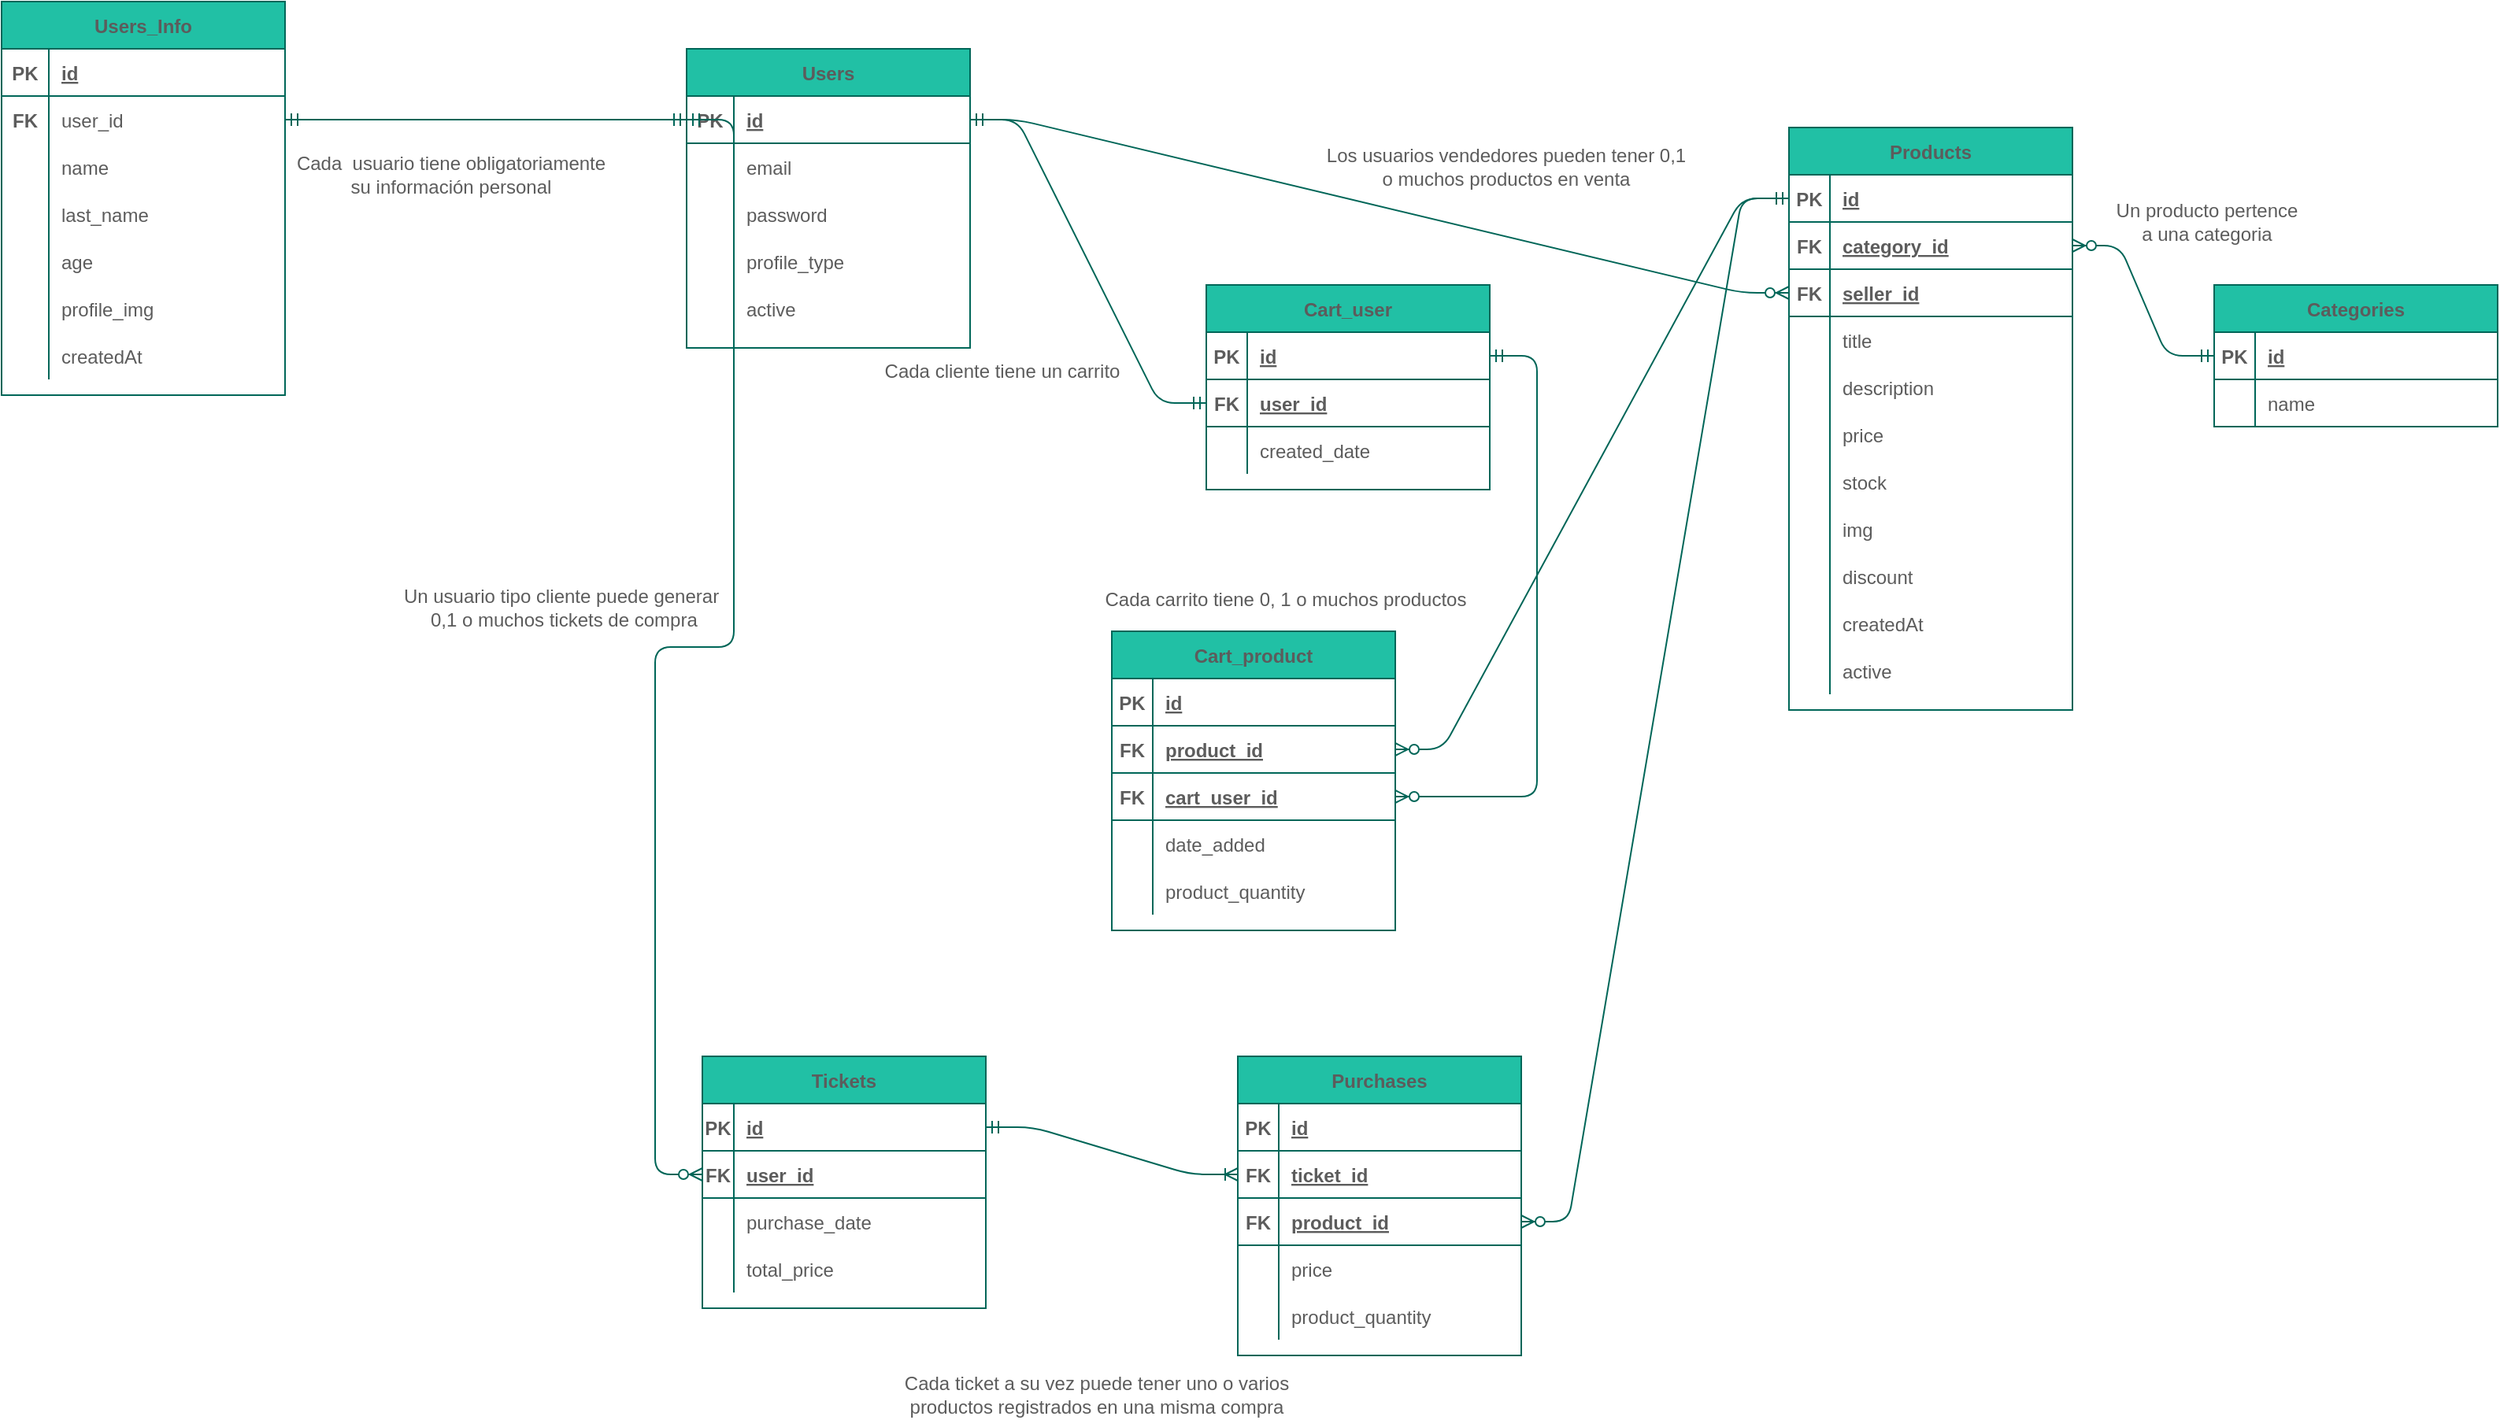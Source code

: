 <mxfile version="15.0.6" type="device"><diagram id="BDizMoRn0jmRBnhTDlwW" name="Página-1"><mxGraphModel dx="868" dy="1594" grid="1" gridSize="10" guides="1" tooltips="1" connect="1" arrows="1" fold="1" page="1" pageScale="1" pageWidth="827" pageHeight="1169" math="0" shadow="0"><root><mxCell id="0"/><mxCell id="1" parent="0"/><mxCell id="TSbKXFSLGZrdtwRg3_cw-1" value="Users_Info" style="shape=table;startSize=30;container=1;collapsible=1;childLayout=tableLayout;fixedRows=1;rowLines=0;fontStyle=1;align=center;resizeLast=1;fillColor=#21C0A5;strokeColor=#006658;fontColor=#5C5C5C;" parent="1" vertex="1"><mxGeometry x="185" y="-190" width="180" height="250" as="geometry"/></mxCell><mxCell id="TSbKXFSLGZrdtwRg3_cw-2" value="" style="shape=partialRectangle;collapsible=0;dropTarget=0;pointerEvents=0;fillColor=none;top=0;left=0;bottom=1;right=0;points=[[0,0.5],[1,0.5]];portConstraint=eastwest;strokeColor=#006658;fontColor=#5C5C5C;" parent="TSbKXFSLGZrdtwRg3_cw-1" vertex="1"><mxGeometry y="30" width="180" height="30" as="geometry"/></mxCell><mxCell id="TSbKXFSLGZrdtwRg3_cw-3" value="PK" style="shape=partialRectangle;connectable=0;fillColor=none;top=0;left=0;bottom=0;right=0;fontStyle=1;overflow=hidden;strokeColor=#006658;fontColor=#5C5C5C;" parent="TSbKXFSLGZrdtwRg3_cw-2" vertex="1"><mxGeometry width="30" height="30" as="geometry"/></mxCell><mxCell id="TSbKXFSLGZrdtwRg3_cw-4" value="id" style="shape=partialRectangle;connectable=0;fillColor=none;top=0;left=0;bottom=0;right=0;align=left;spacingLeft=6;fontStyle=5;overflow=hidden;strokeColor=#006658;fontColor=#5C5C5C;" parent="TSbKXFSLGZrdtwRg3_cw-2" vertex="1"><mxGeometry x="30" width="150" height="30" as="geometry"/></mxCell><mxCell id="Q3ekX4IuyOrA0N25i9JO-18" style="shape=partialRectangle;collapsible=0;dropTarget=0;pointerEvents=0;fillColor=none;top=0;left=0;bottom=0;right=0;points=[[0,0.5],[1,0.5]];portConstraint=eastwest;strokeColor=#006658;fontColor=#5C5C5C;" parent="TSbKXFSLGZrdtwRg3_cw-1" vertex="1"><mxGeometry y="60" width="180" height="30" as="geometry"/></mxCell><mxCell id="Q3ekX4IuyOrA0N25i9JO-19" value="FK" style="shape=partialRectangle;connectable=0;fillColor=none;top=0;left=0;bottom=0;right=0;editable=1;overflow=hidden;fontStyle=1;strokeColor=#006658;fontColor=#5C5C5C;" parent="Q3ekX4IuyOrA0N25i9JO-18" vertex="1"><mxGeometry width="30" height="30" as="geometry"/></mxCell><mxCell id="Q3ekX4IuyOrA0N25i9JO-20" value="user_id" style="shape=partialRectangle;connectable=0;fillColor=none;top=0;left=0;bottom=0;right=0;align=left;spacingLeft=6;overflow=hidden;strokeColor=#006658;fontColor=#5C5C5C;" parent="Q3ekX4IuyOrA0N25i9JO-18" vertex="1"><mxGeometry x="30" width="150" height="30" as="geometry"/></mxCell><mxCell id="TSbKXFSLGZrdtwRg3_cw-5" value="" style="shape=partialRectangle;collapsible=0;dropTarget=0;pointerEvents=0;fillColor=none;top=0;left=0;bottom=0;right=0;points=[[0,0.5],[1,0.5]];portConstraint=eastwest;strokeColor=#006658;fontColor=#5C5C5C;" parent="TSbKXFSLGZrdtwRg3_cw-1" vertex="1"><mxGeometry y="90" width="180" height="30" as="geometry"/></mxCell><mxCell id="TSbKXFSLGZrdtwRg3_cw-6" value="" style="shape=partialRectangle;connectable=0;fillColor=none;top=0;left=0;bottom=0;right=0;editable=1;overflow=hidden;strokeColor=#006658;fontColor=#5C5C5C;" parent="TSbKXFSLGZrdtwRg3_cw-5" vertex="1"><mxGeometry width="30" height="30" as="geometry"/></mxCell><mxCell id="TSbKXFSLGZrdtwRg3_cw-7" value="name" style="shape=partialRectangle;connectable=0;fillColor=none;top=0;left=0;bottom=0;right=0;align=left;spacingLeft=6;overflow=hidden;strokeColor=#006658;fontColor=#5C5C5C;" parent="TSbKXFSLGZrdtwRg3_cw-5" vertex="1"><mxGeometry x="30" width="150" height="30" as="geometry"/></mxCell><mxCell id="TSbKXFSLGZrdtwRg3_cw-8" value="" style="shape=partialRectangle;collapsible=0;dropTarget=0;pointerEvents=0;fillColor=none;top=0;left=0;bottom=0;right=0;points=[[0,0.5],[1,0.5]];portConstraint=eastwest;strokeColor=#006658;fontColor=#5C5C5C;" parent="TSbKXFSLGZrdtwRg3_cw-1" vertex="1"><mxGeometry y="120" width="180" height="30" as="geometry"/></mxCell><mxCell id="TSbKXFSLGZrdtwRg3_cw-9" value="" style="shape=partialRectangle;connectable=0;fillColor=none;top=0;left=0;bottom=0;right=0;editable=1;overflow=hidden;strokeColor=#006658;fontColor=#5C5C5C;" parent="TSbKXFSLGZrdtwRg3_cw-8" vertex="1"><mxGeometry width="30" height="30" as="geometry"/></mxCell><mxCell id="TSbKXFSLGZrdtwRg3_cw-10" value="last_name" style="shape=partialRectangle;connectable=0;fillColor=none;top=0;left=0;bottom=0;right=0;align=left;spacingLeft=6;overflow=hidden;strokeColor=#006658;fontColor=#5C5C5C;" parent="TSbKXFSLGZrdtwRg3_cw-8" vertex="1"><mxGeometry x="30" width="150" height="30" as="geometry"/></mxCell><mxCell id="TSbKXFSLGZrdtwRg3_cw-11" value="" style="shape=partialRectangle;collapsible=0;dropTarget=0;pointerEvents=0;fillColor=none;top=0;left=0;bottom=0;right=0;points=[[0,0.5],[1,0.5]];portConstraint=eastwest;strokeColor=#006658;fontColor=#5C5C5C;" parent="TSbKXFSLGZrdtwRg3_cw-1" vertex="1"><mxGeometry y="150" width="180" height="30" as="geometry"/></mxCell><mxCell id="TSbKXFSLGZrdtwRg3_cw-12" value="" style="shape=partialRectangle;connectable=0;fillColor=none;top=0;left=0;bottom=0;right=0;editable=1;overflow=hidden;strokeColor=#006658;fontColor=#5C5C5C;" parent="TSbKXFSLGZrdtwRg3_cw-11" vertex="1"><mxGeometry width="30" height="30" as="geometry"/></mxCell><mxCell id="TSbKXFSLGZrdtwRg3_cw-13" value="age" style="shape=partialRectangle;connectable=0;fillColor=none;top=0;left=0;bottom=0;right=0;align=left;spacingLeft=6;overflow=hidden;strokeColor=#006658;fontColor=#5C5C5C;" parent="TSbKXFSLGZrdtwRg3_cw-11" vertex="1"><mxGeometry x="30" width="150" height="30" as="geometry"/></mxCell><mxCell id="TSbKXFSLGZrdtwRg3_cw-20" value="" style="shape=partialRectangle;collapsible=0;dropTarget=0;pointerEvents=0;fillColor=none;top=0;left=0;bottom=0;right=0;points=[[0,0.5],[1,0.5]];portConstraint=eastwest;strokeColor=#006658;fontColor=#5C5C5C;" parent="TSbKXFSLGZrdtwRg3_cw-1" vertex="1"><mxGeometry y="180" width="180" height="30" as="geometry"/></mxCell><mxCell id="TSbKXFSLGZrdtwRg3_cw-21" value="" style="shape=partialRectangle;connectable=0;fillColor=none;top=0;left=0;bottom=0;right=0;editable=1;overflow=hidden;strokeColor=#006658;fontColor=#5C5C5C;" parent="TSbKXFSLGZrdtwRg3_cw-20" vertex="1"><mxGeometry width="30" height="30" as="geometry"/></mxCell><mxCell id="TSbKXFSLGZrdtwRg3_cw-22" value="profile_img" style="shape=partialRectangle;connectable=0;fillColor=none;top=0;left=0;bottom=0;right=0;align=left;spacingLeft=6;overflow=hidden;strokeColor=#006658;fontColor=#5C5C5C;" parent="TSbKXFSLGZrdtwRg3_cw-20" vertex="1"><mxGeometry x="30" width="150" height="30" as="geometry"/></mxCell><mxCell id="81m-1OtAXN3PlhpkcFJu-4" style="shape=partialRectangle;collapsible=0;dropTarget=0;pointerEvents=0;fillColor=none;top=0;left=0;bottom=0;right=0;points=[[0,0.5],[1,0.5]];portConstraint=eastwest;strokeColor=#006658;fontColor=#5C5C5C;" vertex="1" parent="TSbKXFSLGZrdtwRg3_cw-1"><mxGeometry y="210" width="180" height="30" as="geometry"/></mxCell><mxCell id="81m-1OtAXN3PlhpkcFJu-5" style="shape=partialRectangle;connectable=0;fillColor=none;top=0;left=0;bottom=0;right=0;editable=1;overflow=hidden;strokeColor=#006658;fontColor=#5C5C5C;" vertex="1" parent="81m-1OtAXN3PlhpkcFJu-4"><mxGeometry width="30" height="30" as="geometry"/></mxCell><mxCell id="81m-1OtAXN3PlhpkcFJu-6" value="createdAt" style="shape=partialRectangle;connectable=0;fillColor=none;top=0;left=0;bottom=0;right=0;align=left;spacingLeft=6;overflow=hidden;strokeColor=#006658;fontColor=#5C5C5C;" vertex="1" parent="81m-1OtAXN3PlhpkcFJu-4"><mxGeometry x="30" width="150" height="30" as="geometry"/></mxCell><mxCell id="TSbKXFSLGZrdtwRg3_cw-26" value="Products" style="shape=table;startSize=30;container=1;collapsible=1;childLayout=tableLayout;fixedRows=1;rowLines=0;fontStyle=1;align=center;resizeLast=1;fillColor=#21C0A5;strokeColor=#006658;fontColor=#5C5C5C;" parent="1" vertex="1"><mxGeometry x="1320" y="-110" width="180" height="370" as="geometry"/></mxCell><mxCell id="TSbKXFSLGZrdtwRg3_cw-27" value="" style="shape=partialRectangle;collapsible=0;dropTarget=0;pointerEvents=0;fillColor=none;top=0;left=0;bottom=1;right=0;points=[[0,0.5],[1,0.5]];portConstraint=eastwest;strokeColor=#006658;fontColor=#5C5C5C;" parent="TSbKXFSLGZrdtwRg3_cw-26" vertex="1"><mxGeometry y="30" width="180" height="30" as="geometry"/></mxCell><mxCell id="TSbKXFSLGZrdtwRg3_cw-28" value="PK" style="shape=partialRectangle;connectable=0;fillColor=none;top=0;left=0;bottom=0;right=0;fontStyle=1;overflow=hidden;strokeColor=#006658;fontColor=#5C5C5C;" parent="TSbKXFSLGZrdtwRg3_cw-27" vertex="1"><mxGeometry width="26" height="30" as="geometry"/></mxCell><mxCell id="TSbKXFSLGZrdtwRg3_cw-29" value="id" style="shape=partialRectangle;connectable=0;fillColor=none;top=0;left=0;bottom=0;right=0;align=left;spacingLeft=6;fontStyle=5;overflow=hidden;strokeColor=#006658;fontColor=#5C5C5C;" parent="TSbKXFSLGZrdtwRg3_cw-27" vertex="1"><mxGeometry x="26" width="154" height="30" as="geometry"/></mxCell><mxCell id="TSbKXFSLGZrdtwRg3_cw-89" value="" style="shape=partialRectangle;collapsible=0;dropTarget=0;pointerEvents=0;fillColor=none;top=0;left=0;bottom=1;right=0;points=[[0,0.5],[1,0.5]];portConstraint=eastwest;strokeColor=#006658;fontColor=#5C5C5C;" parent="TSbKXFSLGZrdtwRg3_cw-26" vertex="1"><mxGeometry y="60" width="180" height="30" as="geometry"/></mxCell><mxCell id="TSbKXFSLGZrdtwRg3_cw-90" value="FK" style="shape=partialRectangle;connectable=0;fillColor=none;top=0;left=0;bottom=0;right=0;fontStyle=1;overflow=hidden;strokeColor=#006658;fontColor=#5C5C5C;" parent="TSbKXFSLGZrdtwRg3_cw-89" vertex="1"><mxGeometry width="26" height="30" as="geometry"/></mxCell><mxCell id="TSbKXFSLGZrdtwRg3_cw-91" value="category_id" style="shape=partialRectangle;connectable=0;fillColor=none;top=0;left=0;bottom=0;right=0;align=left;spacingLeft=6;fontStyle=5;overflow=hidden;strokeColor=#006658;fontColor=#5C5C5C;" parent="TSbKXFSLGZrdtwRg3_cw-89" vertex="1"><mxGeometry x="26" width="154" height="30" as="geometry"/></mxCell><mxCell id="TSbKXFSLGZrdtwRg3_cw-111" value="" style="shape=partialRectangle;collapsible=0;dropTarget=0;pointerEvents=0;fillColor=none;top=0;left=0;bottom=1;right=0;points=[[0,0.5],[1,0.5]];portConstraint=eastwest;strokeColor=#006658;fontColor=#5C5C5C;" parent="TSbKXFSLGZrdtwRg3_cw-26" vertex="1"><mxGeometry y="90" width="180" height="30" as="geometry"/></mxCell><mxCell id="TSbKXFSLGZrdtwRg3_cw-112" value="FK" style="shape=partialRectangle;connectable=0;fillColor=none;top=0;left=0;bottom=0;right=0;fontStyle=1;overflow=hidden;strokeColor=#006658;fontColor=#5C5C5C;" parent="TSbKXFSLGZrdtwRg3_cw-111" vertex="1"><mxGeometry width="26" height="30" as="geometry"/></mxCell><mxCell id="TSbKXFSLGZrdtwRg3_cw-113" value="seller_id" style="shape=partialRectangle;connectable=0;fillColor=none;top=0;left=0;bottom=0;right=0;align=left;spacingLeft=6;fontStyle=5;overflow=hidden;strokeColor=#006658;fontColor=#5C5C5C;" parent="TSbKXFSLGZrdtwRg3_cw-111" vertex="1"><mxGeometry x="26" width="154" height="30" as="geometry"/></mxCell><mxCell id="TSbKXFSLGZrdtwRg3_cw-30" value="" style="shape=partialRectangle;collapsible=0;dropTarget=0;pointerEvents=0;fillColor=none;top=0;left=0;bottom=0;right=0;points=[[0,0.5],[1,0.5]];portConstraint=eastwest;strokeColor=#006658;fontColor=#5C5C5C;" parent="TSbKXFSLGZrdtwRg3_cw-26" vertex="1"><mxGeometry y="120" width="180" height="30" as="geometry"/></mxCell><mxCell id="TSbKXFSLGZrdtwRg3_cw-31" value="" style="shape=partialRectangle;connectable=0;fillColor=none;top=0;left=0;bottom=0;right=0;editable=1;overflow=hidden;strokeColor=#006658;fontColor=#5C5C5C;" parent="TSbKXFSLGZrdtwRg3_cw-30" vertex="1"><mxGeometry width="26" height="30" as="geometry"/></mxCell><mxCell id="TSbKXFSLGZrdtwRg3_cw-32" value="title" style="shape=partialRectangle;connectable=0;fillColor=none;top=0;left=0;bottom=0;right=0;align=left;spacingLeft=6;overflow=hidden;strokeColor=#006658;fontColor=#5C5C5C;" parent="TSbKXFSLGZrdtwRg3_cw-30" vertex="1"><mxGeometry x="26" width="154" height="30" as="geometry"/></mxCell><mxCell id="TSbKXFSLGZrdtwRg3_cw-33" value="" style="shape=partialRectangle;collapsible=0;dropTarget=0;pointerEvents=0;fillColor=none;top=0;left=0;bottom=0;right=0;points=[[0,0.5],[1,0.5]];portConstraint=eastwest;strokeColor=#006658;fontColor=#5C5C5C;" parent="TSbKXFSLGZrdtwRg3_cw-26" vertex="1"><mxGeometry y="150" width="180" height="30" as="geometry"/></mxCell><mxCell id="TSbKXFSLGZrdtwRg3_cw-34" value="" style="shape=partialRectangle;connectable=0;fillColor=none;top=0;left=0;bottom=0;right=0;editable=1;overflow=hidden;strokeColor=#006658;fontColor=#5C5C5C;" parent="TSbKXFSLGZrdtwRg3_cw-33" vertex="1"><mxGeometry width="26" height="30" as="geometry"/></mxCell><mxCell id="TSbKXFSLGZrdtwRg3_cw-35" value="description" style="shape=partialRectangle;connectable=0;fillColor=none;top=0;left=0;bottom=0;right=0;align=left;spacingLeft=6;overflow=hidden;strokeColor=#006658;fontColor=#5C5C5C;" parent="TSbKXFSLGZrdtwRg3_cw-33" vertex="1"><mxGeometry x="26" width="154" height="30" as="geometry"/></mxCell><mxCell id="TSbKXFSLGZrdtwRg3_cw-36" value="" style="shape=partialRectangle;collapsible=0;dropTarget=0;pointerEvents=0;fillColor=none;top=0;left=0;bottom=0;right=0;points=[[0,0.5],[1,0.5]];portConstraint=eastwest;strokeColor=#006658;fontColor=#5C5C5C;" parent="TSbKXFSLGZrdtwRg3_cw-26" vertex="1"><mxGeometry y="180" width="180" height="30" as="geometry"/></mxCell><mxCell id="TSbKXFSLGZrdtwRg3_cw-37" value="" style="shape=partialRectangle;connectable=0;fillColor=none;top=0;left=0;bottom=0;right=0;editable=1;overflow=hidden;strokeColor=#006658;fontColor=#5C5C5C;" parent="TSbKXFSLGZrdtwRg3_cw-36" vertex="1"><mxGeometry width="26" height="30" as="geometry"/></mxCell><mxCell id="TSbKXFSLGZrdtwRg3_cw-38" value="price" style="shape=partialRectangle;connectable=0;fillColor=none;top=0;left=0;bottom=0;right=0;align=left;spacingLeft=6;overflow=hidden;strokeColor=#006658;fontColor=#5C5C5C;" parent="TSbKXFSLGZrdtwRg3_cw-36" vertex="1"><mxGeometry x="26" width="154" height="30" as="geometry"/></mxCell><mxCell id="TSbKXFSLGZrdtwRg3_cw-39" value="" style="shape=partialRectangle;collapsible=0;dropTarget=0;pointerEvents=0;fillColor=none;top=0;left=0;bottom=0;right=0;points=[[0,0.5],[1,0.5]];portConstraint=eastwest;strokeColor=#006658;fontColor=#5C5C5C;" parent="TSbKXFSLGZrdtwRg3_cw-26" vertex="1"><mxGeometry y="210" width="180" height="30" as="geometry"/></mxCell><mxCell id="TSbKXFSLGZrdtwRg3_cw-40" value="" style="shape=partialRectangle;connectable=0;fillColor=none;top=0;left=0;bottom=0;right=0;editable=1;overflow=hidden;strokeColor=#006658;fontColor=#5C5C5C;" parent="TSbKXFSLGZrdtwRg3_cw-39" vertex="1"><mxGeometry width="26" height="30" as="geometry"/></mxCell><mxCell id="TSbKXFSLGZrdtwRg3_cw-41" value="stock" style="shape=partialRectangle;connectable=0;fillColor=none;top=0;left=0;bottom=0;right=0;align=left;spacingLeft=6;overflow=hidden;strokeColor=#006658;fontColor=#5C5C5C;" parent="TSbKXFSLGZrdtwRg3_cw-39" vertex="1"><mxGeometry x="26" width="154" height="30" as="geometry"/></mxCell><mxCell id="TSbKXFSLGZrdtwRg3_cw-42" value="" style="shape=partialRectangle;collapsible=0;dropTarget=0;pointerEvents=0;fillColor=none;top=0;left=0;bottom=0;right=0;points=[[0,0.5],[1,0.5]];portConstraint=eastwest;strokeColor=#006658;fontColor=#5C5C5C;" parent="TSbKXFSLGZrdtwRg3_cw-26" vertex="1"><mxGeometry y="240" width="180" height="30" as="geometry"/></mxCell><mxCell id="TSbKXFSLGZrdtwRg3_cw-43" value="" style="shape=partialRectangle;connectable=0;fillColor=none;top=0;left=0;bottom=0;right=0;editable=1;overflow=hidden;strokeColor=#006658;fontColor=#5C5C5C;" parent="TSbKXFSLGZrdtwRg3_cw-42" vertex="1"><mxGeometry width="26" height="30" as="geometry"/></mxCell><mxCell id="TSbKXFSLGZrdtwRg3_cw-44" value="img" style="shape=partialRectangle;connectable=0;fillColor=none;top=0;left=0;bottom=0;right=0;align=left;spacingLeft=6;overflow=hidden;strokeColor=#006658;fontColor=#5C5C5C;" parent="TSbKXFSLGZrdtwRg3_cw-42" vertex="1"><mxGeometry x="26" width="154" height="30" as="geometry"/></mxCell><mxCell id="TSbKXFSLGZrdtwRg3_cw-45" value="" style="shape=partialRectangle;collapsible=0;dropTarget=0;pointerEvents=0;fillColor=none;top=0;left=0;bottom=0;right=0;points=[[0,0.5],[1,0.5]];portConstraint=eastwest;strokeColor=#006658;fontColor=#5C5C5C;" parent="TSbKXFSLGZrdtwRg3_cw-26" vertex="1"><mxGeometry y="270" width="180" height="30" as="geometry"/></mxCell><mxCell id="TSbKXFSLGZrdtwRg3_cw-46" value="" style="shape=partialRectangle;connectable=0;fillColor=none;top=0;left=0;bottom=0;right=0;editable=1;overflow=hidden;strokeColor=#006658;fontColor=#5C5C5C;" parent="TSbKXFSLGZrdtwRg3_cw-45" vertex="1"><mxGeometry width="26" height="30" as="geometry"/></mxCell><mxCell id="TSbKXFSLGZrdtwRg3_cw-47" value="discount" style="shape=partialRectangle;connectable=0;fillColor=none;top=0;left=0;bottom=0;right=0;align=left;spacingLeft=6;overflow=hidden;strokeColor=#006658;fontColor=#5C5C5C;" parent="TSbKXFSLGZrdtwRg3_cw-45" vertex="1"><mxGeometry x="26" width="154" height="30" as="geometry"/></mxCell><mxCell id="81m-1OtAXN3PlhpkcFJu-1" style="shape=partialRectangle;collapsible=0;dropTarget=0;pointerEvents=0;fillColor=none;top=0;left=0;bottom=0;right=0;points=[[0,0.5],[1,0.5]];portConstraint=eastwest;strokeColor=#006658;fontColor=#5C5C5C;" vertex="1" parent="TSbKXFSLGZrdtwRg3_cw-26"><mxGeometry y="300" width="180" height="30" as="geometry"/></mxCell><mxCell id="81m-1OtAXN3PlhpkcFJu-2" style="shape=partialRectangle;connectable=0;fillColor=none;top=0;left=0;bottom=0;right=0;editable=1;overflow=hidden;strokeColor=#006658;fontColor=#5C5C5C;" vertex="1" parent="81m-1OtAXN3PlhpkcFJu-1"><mxGeometry width="26" height="30" as="geometry"/></mxCell><mxCell id="81m-1OtAXN3PlhpkcFJu-3" value="createdAt" style="shape=partialRectangle;connectable=0;fillColor=none;top=0;left=0;bottom=0;right=0;align=left;spacingLeft=6;overflow=hidden;strokeColor=#006658;fontColor=#5C5C5C;" vertex="1" parent="81m-1OtAXN3PlhpkcFJu-1"><mxGeometry x="26" width="154" height="30" as="geometry"/></mxCell><mxCell id="81m-1OtAXN3PlhpkcFJu-10" style="shape=partialRectangle;collapsible=0;dropTarget=0;pointerEvents=0;fillColor=none;top=0;left=0;bottom=0;right=0;points=[[0,0.5],[1,0.5]];portConstraint=eastwest;strokeColor=#006658;fontColor=#5C5C5C;" vertex="1" parent="TSbKXFSLGZrdtwRg3_cw-26"><mxGeometry y="330" width="180" height="30" as="geometry"/></mxCell><mxCell id="81m-1OtAXN3PlhpkcFJu-11" style="shape=partialRectangle;connectable=0;fillColor=none;top=0;left=0;bottom=0;right=0;editable=1;overflow=hidden;strokeColor=#006658;fontColor=#5C5C5C;" vertex="1" parent="81m-1OtAXN3PlhpkcFJu-10"><mxGeometry width="26" height="30" as="geometry"/></mxCell><mxCell id="81m-1OtAXN3PlhpkcFJu-12" value="active" style="shape=partialRectangle;connectable=0;fillColor=none;top=0;left=0;bottom=0;right=0;align=left;spacingLeft=6;overflow=hidden;strokeColor=#006658;fontColor=#5C5C5C;" vertex="1" parent="81m-1OtAXN3PlhpkcFJu-10"><mxGeometry x="26" width="154" height="30" as="geometry"/></mxCell><mxCell id="TSbKXFSLGZrdtwRg3_cw-54" value="Categories" style="shape=table;startSize=30;container=1;collapsible=1;childLayout=tableLayout;fixedRows=1;rowLines=0;fontStyle=1;align=center;resizeLast=1;fillColor=#21C0A5;strokeColor=#006658;fontColor=#5C5C5C;" parent="1" vertex="1"><mxGeometry x="1590" y="-10" width="180" height="90" as="geometry"/></mxCell><mxCell id="TSbKXFSLGZrdtwRg3_cw-55" value="" style="shape=partialRectangle;collapsible=0;dropTarget=0;pointerEvents=0;fillColor=none;top=0;left=0;bottom=1;right=0;points=[[0,0.5],[1,0.5]];portConstraint=eastwest;strokeColor=#006658;fontColor=#5C5C5C;" parent="TSbKXFSLGZrdtwRg3_cw-54" vertex="1"><mxGeometry y="30" width="180" height="30" as="geometry"/></mxCell><mxCell id="TSbKXFSLGZrdtwRg3_cw-56" value="PK" style="shape=partialRectangle;connectable=0;fillColor=none;top=0;left=0;bottom=0;right=0;fontStyle=1;overflow=hidden;strokeColor=#006658;fontColor=#5C5C5C;" parent="TSbKXFSLGZrdtwRg3_cw-55" vertex="1"><mxGeometry width="26" height="30" as="geometry"/></mxCell><mxCell id="TSbKXFSLGZrdtwRg3_cw-57" value="id" style="shape=partialRectangle;connectable=0;fillColor=none;top=0;left=0;bottom=0;right=0;align=left;spacingLeft=6;fontStyle=5;overflow=hidden;strokeColor=#006658;fontColor=#5C5C5C;" parent="TSbKXFSLGZrdtwRg3_cw-55" vertex="1"><mxGeometry x="26" width="154" height="30" as="geometry"/></mxCell><mxCell id="TSbKXFSLGZrdtwRg3_cw-58" value="" style="shape=partialRectangle;collapsible=0;dropTarget=0;pointerEvents=0;fillColor=none;top=0;left=0;bottom=0;right=0;points=[[0,0.5],[1,0.5]];portConstraint=eastwest;strokeColor=#006658;fontColor=#5C5C5C;" parent="TSbKXFSLGZrdtwRg3_cw-54" vertex="1"><mxGeometry y="60" width="180" height="30" as="geometry"/></mxCell><mxCell id="TSbKXFSLGZrdtwRg3_cw-59" value="" style="shape=partialRectangle;connectable=0;fillColor=none;top=0;left=0;bottom=0;right=0;editable=1;overflow=hidden;strokeColor=#006658;fontColor=#5C5C5C;" parent="TSbKXFSLGZrdtwRg3_cw-58" vertex="1"><mxGeometry width="26" height="30" as="geometry"/></mxCell><mxCell id="TSbKXFSLGZrdtwRg3_cw-60" value="name" style="shape=partialRectangle;connectable=0;fillColor=none;top=0;left=0;bottom=0;right=0;align=left;spacingLeft=6;overflow=hidden;strokeColor=#006658;fontColor=#5C5C5C;" parent="TSbKXFSLGZrdtwRg3_cw-58" vertex="1"><mxGeometry x="26" width="154" height="30" as="geometry"/></mxCell><mxCell id="TSbKXFSLGZrdtwRg3_cw-92" value="Purchases" style="shape=table;startSize=30;container=1;collapsible=1;childLayout=tableLayout;fixedRows=1;rowLines=0;fontStyle=1;align=center;resizeLast=1;fillColor=#21C0A5;strokeColor=#006658;fontColor=#5C5C5C;" parent="1" vertex="1"><mxGeometry x="970" y="480" width="180" height="190" as="geometry"/></mxCell><mxCell id="TSbKXFSLGZrdtwRg3_cw-93" value="" style="shape=partialRectangle;collapsible=0;dropTarget=0;pointerEvents=0;fillColor=none;top=0;left=0;bottom=1;right=0;points=[[0,0.5],[1,0.5]];portConstraint=eastwest;strokeColor=#006658;fontColor=#5C5C5C;" parent="TSbKXFSLGZrdtwRg3_cw-92" vertex="1"><mxGeometry y="30" width="180" height="30" as="geometry"/></mxCell><mxCell id="TSbKXFSLGZrdtwRg3_cw-94" value="PK" style="shape=partialRectangle;connectable=0;fillColor=none;top=0;left=0;bottom=0;right=0;fontStyle=1;overflow=hidden;strokeColor=#006658;fontColor=#5C5C5C;" parent="TSbKXFSLGZrdtwRg3_cw-93" vertex="1"><mxGeometry width="26" height="30" as="geometry"/></mxCell><mxCell id="TSbKXFSLGZrdtwRg3_cw-95" value="id" style="shape=partialRectangle;connectable=0;fillColor=none;top=0;left=0;bottom=0;right=0;align=left;spacingLeft=6;fontStyle=5;overflow=hidden;strokeColor=#006658;fontColor=#5C5C5C;" parent="TSbKXFSLGZrdtwRg3_cw-93" vertex="1"><mxGeometry x="26" width="154" height="30" as="geometry"/></mxCell><mxCell id="TSbKXFSLGZrdtwRg3_cw-96" value="" style="shape=partialRectangle;collapsible=0;dropTarget=0;pointerEvents=0;fillColor=none;top=0;left=0;bottom=1;right=0;points=[[0,0.5],[1,0.5]];portConstraint=eastwest;strokeColor=#006658;fontColor=#5C5C5C;" parent="TSbKXFSLGZrdtwRg3_cw-92" vertex="1"><mxGeometry y="60" width="180" height="30" as="geometry"/></mxCell><mxCell id="TSbKXFSLGZrdtwRg3_cw-97" value="FK" style="shape=partialRectangle;connectable=0;fillColor=none;top=0;left=0;bottom=0;right=0;fontStyle=1;overflow=hidden;strokeColor=#006658;fontColor=#5C5C5C;" parent="TSbKXFSLGZrdtwRg3_cw-96" vertex="1"><mxGeometry width="26" height="30" as="geometry"/></mxCell><mxCell id="TSbKXFSLGZrdtwRg3_cw-98" value="ticket_id" style="shape=partialRectangle;connectable=0;fillColor=none;top=0;left=0;bottom=0;right=0;align=left;spacingLeft=6;fontStyle=5;overflow=hidden;strokeColor=#006658;fontColor=#5C5C5C;" parent="TSbKXFSLGZrdtwRg3_cw-96" vertex="1"><mxGeometry x="26" width="154" height="30" as="geometry"/></mxCell><mxCell id="TSbKXFSLGZrdtwRg3_cw-99" value="" style="shape=partialRectangle;collapsible=0;dropTarget=0;pointerEvents=0;fillColor=none;top=0;left=0;bottom=1;right=0;points=[[0,0.5],[1,0.5]];portConstraint=eastwest;strokeColor=#006658;fontColor=#5C5C5C;" parent="TSbKXFSLGZrdtwRg3_cw-92" vertex="1"><mxGeometry y="90" width="180" height="30" as="geometry"/></mxCell><mxCell id="TSbKXFSLGZrdtwRg3_cw-100" value="FK" style="shape=partialRectangle;connectable=0;fillColor=none;top=0;left=0;bottom=0;right=0;fontStyle=1;overflow=hidden;strokeColor=#006658;fontColor=#5C5C5C;" parent="TSbKXFSLGZrdtwRg3_cw-99" vertex="1"><mxGeometry width="26" height="30" as="geometry"/></mxCell><mxCell id="TSbKXFSLGZrdtwRg3_cw-101" value="product_id" style="shape=partialRectangle;connectable=0;fillColor=none;top=0;left=0;bottom=0;right=0;align=left;spacingLeft=6;fontStyle=5;overflow=hidden;strokeColor=#006658;fontColor=#5C5C5C;" parent="TSbKXFSLGZrdtwRg3_cw-99" vertex="1"><mxGeometry x="26" width="154" height="30" as="geometry"/></mxCell><mxCell id="TSbKXFSLGZrdtwRg3_cw-105" value="" style="shape=partialRectangle;collapsible=0;dropTarget=0;pointerEvents=0;fillColor=none;top=0;left=0;bottom=0;right=0;points=[[0,0.5],[1,0.5]];portConstraint=eastwest;strokeColor=#006658;fontColor=#5C5C5C;" parent="TSbKXFSLGZrdtwRg3_cw-92" vertex="1"><mxGeometry y="120" width="180" height="30" as="geometry"/></mxCell><mxCell id="TSbKXFSLGZrdtwRg3_cw-106" value="" style="shape=partialRectangle;connectable=0;fillColor=none;top=0;left=0;bottom=0;right=0;editable=1;overflow=hidden;strokeColor=#006658;fontColor=#5C5C5C;" parent="TSbKXFSLGZrdtwRg3_cw-105" vertex="1"><mxGeometry width="26" height="30" as="geometry"/></mxCell><mxCell id="TSbKXFSLGZrdtwRg3_cw-107" value="price" style="shape=partialRectangle;connectable=0;fillColor=none;top=0;left=0;bottom=0;right=0;align=left;spacingLeft=6;overflow=hidden;strokeColor=#006658;fontColor=#5C5C5C;" parent="TSbKXFSLGZrdtwRg3_cw-105" vertex="1"><mxGeometry x="26" width="154" height="30" as="geometry"/></mxCell><mxCell id="TSbKXFSLGZrdtwRg3_cw-175" value="" style="shape=partialRectangle;collapsible=0;dropTarget=0;pointerEvents=0;fillColor=none;top=0;left=0;bottom=0;right=0;points=[[0,0.5],[1,0.5]];portConstraint=eastwest;strokeColor=#006658;fontColor=#5C5C5C;" parent="TSbKXFSLGZrdtwRg3_cw-92" vertex="1"><mxGeometry y="150" width="180" height="30" as="geometry"/></mxCell><mxCell id="TSbKXFSLGZrdtwRg3_cw-176" value="" style="shape=partialRectangle;connectable=0;fillColor=none;top=0;left=0;bottom=0;right=0;editable=1;overflow=hidden;strokeColor=#006658;fontColor=#5C5C5C;" parent="TSbKXFSLGZrdtwRg3_cw-175" vertex="1"><mxGeometry width="26" height="30" as="geometry"/></mxCell><mxCell id="TSbKXFSLGZrdtwRg3_cw-177" value="product_quantity" style="shape=partialRectangle;connectable=0;fillColor=none;top=0;left=0;bottom=0;right=0;align=left;spacingLeft=6;overflow=hidden;strokeColor=#006658;fontColor=#5C5C5C;" parent="TSbKXFSLGZrdtwRg3_cw-175" vertex="1"><mxGeometry x="26" width="154" height="30" as="geometry"/></mxCell><mxCell id="TSbKXFSLGZrdtwRg3_cw-114" value="Tickets" style="shape=table;startSize=30;container=1;collapsible=1;childLayout=tableLayout;fixedRows=1;rowLines=0;fontStyle=1;align=center;resizeLast=1;fillColor=#21C0A5;strokeColor=#006658;fontColor=#5C5C5C;" parent="1" vertex="1"><mxGeometry x="630" y="480" width="180" height="160" as="geometry"/></mxCell><mxCell id="TSbKXFSLGZrdtwRg3_cw-115" value="" style="shape=partialRectangle;collapsible=0;dropTarget=0;pointerEvents=0;fillColor=none;top=0;left=0;bottom=1;right=0;points=[[0,0.5],[1,0.5]];portConstraint=eastwest;strokeColor=#006658;fontColor=#5C5C5C;" parent="TSbKXFSLGZrdtwRg3_cw-114" vertex="1"><mxGeometry y="30" width="180" height="30" as="geometry"/></mxCell><mxCell id="TSbKXFSLGZrdtwRg3_cw-116" value="PK" style="shape=partialRectangle;connectable=0;fillColor=none;top=0;left=0;bottom=0;right=0;fontStyle=1;overflow=hidden;strokeColor=#006658;fontColor=#5C5C5C;" parent="TSbKXFSLGZrdtwRg3_cw-115" vertex="1"><mxGeometry width="20" height="30" as="geometry"/></mxCell><mxCell id="TSbKXFSLGZrdtwRg3_cw-117" value="id" style="shape=partialRectangle;connectable=0;fillColor=none;top=0;left=0;bottom=0;right=0;align=left;spacingLeft=6;fontStyle=5;overflow=hidden;strokeColor=#006658;fontColor=#5C5C5C;" parent="TSbKXFSLGZrdtwRg3_cw-115" vertex="1"><mxGeometry x="20" width="160" height="30" as="geometry"/></mxCell><mxCell id="TSbKXFSLGZrdtwRg3_cw-118" value="" style="shape=partialRectangle;collapsible=0;dropTarget=0;pointerEvents=0;fillColor=none;top=0;left=0;bottom=1;right=0;points=[[0,0.5],[1,0.5]];portConstraint=eastwest;strokeColor=#006658;fontColor=#5C5C5C;" parent="TSbKXFSLGZrdtwRg3_cw-114" vertex="1"><mxGeometry y="60" width="180" height="30" as="geometry"/></mxCell><mxCell id="TSbKXFSLGZrdtwRg3_cw-119" value="FK" style="shape=partialRectangle;connectable=0;fillColor=none;top=0;left=0;bottom=0;right=0;fontStyle=1;overflow=hidden;strokeColor=#006658;fontColor=#5C5C5C;" parent="TSbKXFSLGZrdtwRg3_cw-118" vertex="1"><mxGeometry width="20" height="30" as="geometry"/></mxCell><mxCell id="TSbKXFSLGZrdtwRg3_cw-120" value="user_id" style="shape=partialRectangle;connectable=0;fillColor=none;top=0;left=0;bottom=0;right=0;align=left;spacingLeft=6;fontStyle=5;overflow=hidden;strokeColor=#006658;fontColor=#5C5C5C;" parent="TSbKXFSLGZrdtwRg3_cw-118" vertex="1"><mxGeometry x="20" width="160" height="30" as="geometry"/></mxCell><mxCell id="TSbKXFSLGZrdtwRg3_cw-124" value="" style="shape=partialRectangle;collapsible=0;dropTarget=0;pointerEvents=0;fillColor=none;top=0;left=0;bottom=0;right=0;points=[[0,0.5],[1,0.5]];portConstraint=eastwest;strokeColor=#006658;fontColor=#5C5C5C;" parent="TSbKXFSLGZrdtwRg3_cw-114" vertex="1"><mxGeometry y="90" width="180" height="30" as="geometry"/></mxCell><mxCell id="TSbKXFSLGZrdtwRg3_cw-125" value="" style="shape=partialRectangle;connectable=0;fillColor=none;top=0;left=0;bottom=0;right=0;editable=1;overflow=hidden;strokeColor=#006658;fontColor=#5C5C5C;" parent="TSbKXFSLGZrdtwRg3_cw-124" vertex="1"><mxGeometry width="20" height="30" as="geometry"/></mxCell><mxCell id="TSbKXFSLGZrdtwRg3_cw-126" value="purchase_date" style="shape=partialRectangle;connectable=0;fillColor=none;top=0;left=0;bottom=0;right=0;align=left;spacingLeft=6;overflow=hidden;strokeColor=#006658;fontColor=#5C5C5C;" parent="TSbKXFSLGZrdtwRg3_cw-124" vertex="1"><mxGeometry x="20" width="160" height="30" as="geometry"/></mxCell><mxCell id="TSbKXFSLGZrdtwRg3_cw-127" value="" style="shape=partialRectangle;collapsible=0;dropTarget=0;pointerEvents=0;fillColor=none;top=0;left=0;bottom=0;right=0;points=[[0,0.5],[1,0.5]];portConstraint=eastwest;strokeColor=#006658;fontColor=#5C5C5C;" parent="TSbKXFSLGZrdtwRg3_cw-114" vertex="1"><mxGeometry y="120" width="180" height="30" as="geometry"/></mxCell><mxCell id="TSbKXFSLGZrdtwRg3_cw-128" value="" style="shape=partialRectangle;connectable=0;fillColor=none;top=0;left=0;bottom=0;right=0;editable=1;overflow=hidden;strokeColor=#006658;fontColor=#5C5C5C;" parent="TSbKXFSLGZrdtwRg3_cw-127" vertex="1"><mxGeometry width="20" height="30" as="geometry"/></mxCell><mxCell id="TSbKXFSLGZrdtwRg3_cw-129" value="total_price" style="shape=partialRectangle;connectable=0;fillColor=none;top=0;left=0;bottom=0;right=0;align=left;spacingLeft=6;overflow=hidden;strokeColor=#006658;fontColor=#5C5C5C;" parent="TSbKXFSLGZrdtwRg3_cw-127" vertex="1"><mxGeometry x="20" width="160" height="30" as="geometry"/></mxCell><mxCell id="TSbKXFSLGZrdtwRg3_cw-131" value="" style="edgeStyle=entityRelationEdgeStyle;fontSize=12;html=1;endArrow=ERzeroToMany;startArrow=none;entryX=0;entryY=0.5;entryDx=0;entryDy=0;exitX=1;exitY=0.5;exitDx=0;exitDy=0;strokeColor=#006658;fontColor=#5C5C5C;" parent="1" source="Q3ekX4IuyOrA0N25i9JO-3" target="TSbKXFSLGZrdtwRg3_cw-111" edge="1"><mxGeometry width="100" height="100" relative="1" as="geometry"><mxPoint x="980" as="sourcePoint"/><mxPoint x="490" y="210" as="targetPoint"/></mxGeometry></mxCell><mxCell id="TSbKXFSLGZrdtwRg3_cw-132" value="" style="edgeStyle=entityRelationEdgeStyle;fontSize=12;html=1;endArrow=ERzeroToMany;startArrow=ERmandOne;strokeColor=#006658;fontColor=#5C5C5C;" parent="1" source="TSbKXFSLGZrdtwRg3_cw-55" target="TSbKXFSLGZrdtwRg3_cw-89" edge="1"><mxGeometry width="100" height="100" relative="1" as="geometry"><mxPoint x="480" y="10" as="sourcePoint"/><mxPoint x="680" y="-40" as="targetPoint"/></mxGeometry></mxCell><mxCell id="TSbKXFSLGZrdtwRg3_cw-134" value="" style="edgeStyle=entityRelationEdgeStyle;fontSize=12;html=1;endArrow=ERoneToMany;startArrow=ERmandOne;entryX=0;entryY=0.5;entryDx=0;entryDy=0;exitX=1;exitY=0.5;exitDx=0;exitDy=0;strokeColor=#006658;fontColor=#5C5C5C;" parent="1" source="TSbKXFSLGZrdtwRg3_cw-115" target="TSbKXFSLGZrdtwRg3_cw-96" edge="1"><mxGeometry width="100" height="100" relative="1" as="geometry"><mxPoint x="510" y="325" as="sourcePoint"/><mxPoint x="570" y="480" as="targetPoint"/></mxGeometry></mxCell><mxCell id="TSbKXFSLGZrdtwRg3_cw-135" value="" style="edgeStyle=entityRelationEdgeStyle;fontSize=12;html=1;endArrow=ERmandOne;startArrow=ERmandOne;entryX=0;entryY=0.5;entryDx=0;entryDy=0;strokeColor=#006658;fontColor=#5C5C5C;" parent="1" source="Q3ekX4IuyOrA0N25i9JO-3" target="TSbKXFSLGZrdtwRg3_cw-83" edge="1"><mxGeometry width="100" height="100" relative="1" as="geometry"><mxPoint x="410" y="170" as="sourcePoint"/><mxPoint x="510" y="210" as="targetPoint"/></mxGeometry></mxCell><mxCell id="TSbKXFSLGZrdtwRg3_cw-136" value="Cart_product" style="shape=table;startSize=30;container=1;collapsible=1;childLayout=tableLayout;fixedRows=1;rowLines=0;fontStyle=1;align=center;resizeLast=1;fillColor=#21C0A5;strokeColor=#006658;fontColor=#5C5C5C;" parent="1" vertex="1"><mxGeometry x="890" y="210" width="180" height="190" as="geometry"/></mxCell><mxCell id="TSbKXFSLGZrdtwRg3_cw-137" value="" style="shape=partialRectangle;collapsible=0;dropTarget=0;pointerEvents=0;fillColor=none;top=0;left=0;bottom=1;right=0;points=[[0,0.5],[1,0.5]];portConstraint=eastwest;strokeColor=#006658;fontColor=#5C5C5C;" parent="TSbKXFSLGZrdtwRg3_cw-136" vertex="1"><mxGeometry y="30" width="180" height="30" as="geometry"/></mxCell><mxCell id="TSbKXFSLGZrdtwRg3_cw-138" value="PK" style="shape=partialRectangle;connectable=0;fillColor=none;top=0;left=0;bottom=0;right=0;fontStyle=1;overflow=hidden;strokeColor=#006658;fontColor=#5C5C5C;" parent="TSbKXFSLGZrdtwRg3_cw-137" vertex="1"><mxGeometry width="26" height="30" as="geometry"/></mxCell><mxCell id="TSbKXFSLGZrdtwRg3_cw-139" value="id" style="shape=partialRectangle;connectable=0;fillColor=none;top=0;left=0;bottom=0;right=0;align=left;spacingLeft=6;fontStyle=5;overflow=hidden;strokeColor=#006658;fontColor=#5C5C5C;" parent="TSbKXFSLGZrdtwRg3_cw-137" vertex="1"><mxGeometry x="26" width="154" height="30" as="geometry"/></mxCell><mxCell id="TSbKXFSLGZrdtwRg3_cw-165" value="" style="shape=partialRectangle;collapsible=0;dropTarget=0;pointerEvents=0;fillColor=none;top=0;left=0;bottom=1;right=0;points=[[0,0.5],[1,0.5]];portConstraint=eastwest;strokeColor=#006658;fontColor=#5C5C5C;" parent="TSbKXFSLGZrdtwRg3_cw-136" vertex="1"><mxGeometry y="60" width="180" height="30" as="geometry"/></mxCell><mxCell id="TSbKXFSLGZrdtwRg3_cw-166" value="FK" style="shape=partialRectangle;connectable=0;fillColor=none;top=0;left=0;bottom=0;right=0;fontStyle=1;overflow=hidden;strokeColor=#006658;fontColor=#5C5C5C;" parent="TSbKXFSLGZrdtwRg3_cw-165" vertex="1"><mxGeometry width="26" height="30" as="geometry"/></mxCell><mxCell id="TSbKXFSLGZrdtwRg3_cw-167" value="product_id" style="shape=partialRectangle;connectable=0;fillColor=none;top=0;left=0;bottom=0;right=0;align=left;spacingLeft=6;fontStyle=5;overflow=hidden;strokeColor=#006658;fontColor=#5C5C5C;" parent="TSbKXFSLGZrdtwRg3_cw-165" vertex="1"><mxGeometry x="26" width="154" height="30" as="geometry"/></mxCell><mxCell id="TSbKXFSLGZrdtwRg3_cw-140" value="" style="shape=partialRectangle;collapsible=0;dropTarget=0;pointerEvents=0;fillColor=none;top=0;left=0;bottom=1;right=0;points=[[0,0.5],[1,0.5]];portConstraint=eastwest;strokeColor=#006658;fontColor=#5C5C5C;" parent="TSbKXFSLGZrdtwRg3_cw-136" vertex="1"><mxGeometry y="90" width="180" height="30" as="geometry"/></mxCell><mxCell id="TSbKXFSLGZrdtwRg3_cw-141" value="FK" style="shape=partialRectangle;connectable=0;fillColor=none;top=0;left=0;bottom=0;right=0;fontStyle=1;overflow=hidden;strokeColor=#006658;fontColor=#5C5C5C;" parent="TSbKXFSLGZrdtwRg3_cw-140" vertex="1"><mxGeometry width="26" height="30" as="geometry"/></mxCell><mxCell id="TSbKXFSLGZrdtwRg3_cw-142" value="cart_user_id" style="shape=partialRectangle;connectable=0;fillColor=none;top=0;left=0;bottom=0;right=0;align=left;spacingLeft=6;fontStyle=5;overflow=hidden;strokeColor=#006658;fontColor=#5C5C5C;" parent="TSbKXFSLGZrdtwRg3_cw-140" vertex="1"><mxGeometry x="26" width="154" height="30" as="geometry"/></mxCell><mxCell id="TSbKXFSLGZrdtwRg3_cw-143" value="" style="shape=partialRectangle;collapsible=0;dropTarget=0;pointerEvents=0;fillColor=none;top=0;left=0;bottom=0;right=0;points=[[0,0.5],[1,0.5]];portConstraint=eastwest;strokeColor=#006658;fontColor=#5C5C5C;" parent="TSbKXFSLGZrdtwRg3_cw-136" vertex="1"><mxGeometry y="120" width="180" height="30" as="geometry"/></mxCell><mxCell id="TSbKXFSLGZrdtwRg3_cw-144" value="" style="shape=partialRectangle;connectable=0;fillColor=none;top=0;left=0;bottom=0;right=0;editable=1;overflow=hidden;strokeColor=#006658;fontColor=#5C5C5C;" parent="TSbKXFSLGZrdtwRg3_cw-143" vertex="1"><mxGeometry width="26" height="30" as="geometry"/></mxCell><mxCell id="TSbKXFSLGZrdtwRg3_cw-145" value="date_added" style="shape=partialRectangle;connectable=0;fillColor=none;top=0;left=0;bottom=0;right=0;align=left;spacingLeft=6;overflow=hidden;strokeColor=#006658;fontColor=#5C5C5C;" parent="TSbKXFSLGZrdtwRg3_cw-143" vertex="1"><mxGeometry x="26" width="154" height="30" as="geometry"/></mxCell><mxCell id="TSbKXFSLGZrdtwRg3_cw-172" value="" style="shape=partialRectangle;collapsible=0;dropTarget=0;pointerEvents=0;fillColor=none;top=0;left=0;bottom=0;right=0;points=[[0,0.5],[1,0.5]];portConstraint=eastwest;strokeColor=#006658;fontColor=#5C5C5C;" parent="TSbKXFSLGZrdtwRg3_cw-136" vertex="1"><mxGeometry y="150" width="180" height="30" as="geometry"/></mxCell><mxCell id="TSbKXFSLGZrdtwRg3_cw-173" value="" style="shape=partialRectangle;connectable=0;fillColor=none;top=0;left=0;bottom=0;right=0;editable=1;overflow=hidden;strokeColor=#006658;fontColor=#5C5C5C;" parent="TSbKXFSLGZrdtwRg3_cw-172" vertex="1"><mxGeometry width="26" height="30" as="geometry"/></mxCell><mxCell id="TSbKXFSLGZrdtwRg3_cw-174" value="product_quantity" style="shape=partialRectangle;connectable=0;fillColor=none;top=0;left=0;bottom=0;right=0;align=left;spacingLeft=6;overflow=hidden;strokeColor=#006658;fontColor=#5C5C5C;" parent="TSbKXFSLGZrdtwRg3_cw-172" vertex="1"><mxGeometry x="26" width="154" height="30" as="geometry"/></mxCell><mxCell id="TSbKXFSLGZrdtwRg3_cw-170" value="" style="edgeStyle=entityRelationEdgeStyle;fontSize=12;html=1;endArrow=ERzeroToMany;startArrow=ERmandOne;strokeColor=#006658;fontColor=#5C5C5C;" parent="1" source="TSbKXFSLGZrdtwRg3_cw-77" target="TSbKXFSLGZrdtwRg3_cw-140" edge="1"><mxGeometry width="100" height="100" relative="1" as="geometry"><mxPoint x="570" y="290" as="sourcePoint"/><mxPoint x="670" y="190" as="targetPoint"/></mxGeometry></mxCell><mxCell id="TSbKXFSLGZrdtwRg3_cw-178" value="" style="edgeStyle=entityRelationEdgeStyle;fontSize=12;html=1;endArrow=ERzeroToMany;startArrow=ERmandOne;entryX=1;entryY=0.5;entryDx=0;entryDy=0;exitX=0;exitY=0.5;exitDx=0;exitDy=0;strokeColor=#006658;fontColor=#5C5C5C;" parent="1" source="TSbKXFSLGZrdtwRg3_cw-27" target="TSbKXFSLGZrdtwRg3_cw-99" edge="1"><mxGeometry width="100" height="100" relative="1" as="geometry"><mxPoint x="930" y="310" as="sourcePoint"/><mxPoint x="920" y="420" as="targetPoint"/></mxGeometry></mxCell><mxCell id="TSbKXFSLGZrdtwRg3_cw-76" value="Cart_user" style="shape=table;startSize=30;container=1;collapsible=1;childLayout=tableLayout;fixedRows=1;rowLines=0;fontStyle=1;align=center;resizeLast=1;fillColor=#21C0A5;strokeColor=#006658;fontColor=#5C5C5C;" parent="1" vertex="1"><mxGeometry x="950" y="-10" width="180" height="130" as="geometry"/></mxCell><mxCell id="TSbKXFSLGZrdtwRg3_cw-77" value="" style="shape=partialRectangle;collapsible=0;dropTarget=0;pointerEvents=0;fillColor=none;top=0;left=0;bottom=1;right=0;points=[[0,0.5],[1,0.5]];portConstraint=eastwest;strokeColor=#006658;fontColor=#5C5C5C;" parent="TSbKXFSLGZrdtwRg3_cw-76" vertex="1"><mxGeometry y="30" width="180" height="30" as="geometry"/></mxCell><mxCell id="TSbKXFSLGZrdtwRg3_cw-78" value="PK" style="shape=partialRectangle;connectable=0;fillColor=none;top=0;left=0;bottom=0;right=0;fontStyle=1;overflow=hidden;strokeColor=#006658;fontColor=#5C5C5C;" parent="TSbKXFSLGZrdtwRg3_cw-77" vertex="1"><mxGeometry width="26" height="30" as="geometry"/></mxCell><mxCell id="TSbKXFSLGZrdtwRg3_cw-79" value="id" style="shape=partialRectangle;connectable=0;fillColor=none;top=0;left=0;bottom=0;right=0;align=left;spacingLeft=6;fontStyle=5;overflow=hidden;strokeColor=#006658;fontColor=#5C5C5C;" parent="TSbKXFSLGZrdtwRg3_cw-77" vertex="1"><mxGeometry x="26" width="154" height="30" as="geometry"/></mxCell><mxCell id="TSbKXFSLGZrdtwRg3_cw-83" value="" style="shape=partialRectangle;collapsible=0;dropTarget=0;pointerEvents=0;fillColor=none;top=0;left=0;bottom=1;right=0;points=[[0,0.5],[1,0.5]];portConstraint=eastwest;strokeColor=#006658;fontColor=#5C5C5C;" parent="TSbKXFSLGZrdtwRg3_cw-76" vertex="1"><mxGeometry y="60" width="180" height="30" as="geometry"/></mxCell><mxCell id="TSbKXFSLGZrdtwRg3_cw-84" value="FK" style="shape=partialRectangle;connectable=0;fillColor=none;top=0;left=0;bottom=0;right=0;fontStyle=1;overflow=hidden;strokeColor=#006658;fontColor=#5C5C5C;" parent="TSbKXFSLGZrdtwRg3_cw-83" vertex="1"><mxGeometry width="26" height="30" as="geometry"/></mxCell><mxCell id="TSbKXFSLGZrdtwRg3_cw-85" value="user_id" style="shape=partialRectangle;connectable=0;fillColor=none;top=0;left=0;bottom=0;right=0;align=left;spacingLeft=6;fontStyle=5;overflow=hidden;strokeColor=#006658;fontColor=#5C5C5C;" parent="TSbKXFSLGZrdtwRg3_cw-83" vertex="1"><mxGeometry x="26" width="154" height="30" as="geometry"/></mxCell><mxCell id="TSbKXFSLGZrdtwRg3_cw-80" value="" style="shape=partialRectangle;collapsible=0;dropTarget=0;pointerEvents=0;fillColor=none;top=0;left=0;bottom=0;right=0;points=[[0,0.5],[1,0.5]];portConstraint=eastwest;strokeColor=#006658;fontColor=#5C5C5C;" parent="TSbKXFSLGZrdtwRg3_cw-76" vertex="1"><mxGeometry y="90" width="180" height="30" as="geometry"/></mxCell><mxCell id="TSbKXFSLGZrdtwRg3_cw-81" value="" style="shape=partialRectangle;connectable=0;fillColor=none;top=0;left=0;bottom=0;right=0;editable=1;overflow=hidden;strokeColor=#006658;fontColor=#5C5C5C;" parent="TSbKXFSLGZrdtwRg3_cw-80" vertex="1"><mxGeometry width="26" height="30" as="geometry"/></mxCell><mxCell id="TSbKXFSLGZrdtwRg3_cw-82" value="created_date" style="shape=partialRectangle;connectable=0;fillColor=none;top=0;left=0;bottom=0;right=0;align=left;spacingLeft=6;overflow=hidden;strokeColor=#006658;fontColor=#5C5C5C;" parent="TSbKXFSLGZrdtwRg3_cw-80" vertex="1"><mxGeometry x="26" width="154" height="30" as="geometry"/></mxCell><mxCell id="Q3ekX4IuyOrA0N25i9JO-2" value="Users" style="shape=table;startSize=30;container=1;collapsible=1;childLayout=tableLayout;fixedRows=1;rowLines=0;fontStyle=1;align=center;resizeLast=1;fillColor=#21C0A5;strokeColor=#006658;fontColor=#5C5C5C;" parent="1" vertex="1"><mxGeometry x="620" y="-160" width="180" height="190" as="geometry"/></mxCell><mxCell id="Q3ekX4IuyOrA0N25i9JO-3" value="" style="shape=partialRectangle;collapsible=0;dropTarget=0;pointerEvents=0;fillColor=none;top=0;left=0;bottom=1;right=0;points=[[0,0.5],[1,0.5]];portConstraint=eastwest;strokeColor=#006658;fontColor=#5C5C5C;" parent="Q3ekX4IuyOrA0N25i9JO-2" vertex="1"><mxGeometry y="30" width="180" height="30" as="geometry"/></mxCell><mxCell id="Q3ekX4IuyOrA0N25i9JO-4" value="PK" style="shape=partialRectangle;connectable=0;fillColor=none;top=0;left=0;bottom=0;right=0;fontStyle=1;overflow=hidden;strokeColor=#006658;fontColor=#5C5C5C;" parent="Q3ekX4IuyOrA0N25i9JO-3" vertex="1"><mxGeometry width="30" height="30" as="geometry"/></mxCell><mxCell id="Q3ekX4IuyOrA0N25i9JO-5" value="id" style="shape=partialRectangle;connectable=0;fillColor=none;top=0;left=0;bottom=0;right=0;align=left;spacingLeft=6;fontStyle=5;overflow=hidden;strokeColor=#006658;fontColor=#5C5C5C;" parent="Q3ekX4IuyOrA0N25i9JO-3" vertex="1"><mxGeometry x="30" width="150" height="30" as="geometry"/></mxCell><mxCell id="Q3ekX4IuyOrA0N25i9JO-6" value="" style="shape=partialRectangle;collapsible=0;dropTarget=0;pointerEvents=0;fillColor=none;top=0;left=0;bottom=0;right=0;points=[[0,0.5],[1,0.5]];portConstraint=eastwest;strokeColor=#006658;fontColor=#5C5C5C;" parent="Q3ekX4IuyOrA0N25i9JO-2" vertex="1"><mxGeometry y="60" width="180" height="30" as="geometry"/></mxCell><mxCell id="Q3ekX4IuyOrA0N25i9JO-7" value="" style="shape=partialRectangle;connectable=0;fillColor=none;top=0;left=0;bottom=0;right=0;editable=1;overflow=hidden;strokeColor=#006658;fontColor=#5C5C5C;" parent="Q3ekX4IuyOrA0N25i9JO-6" vertex="1"><mxGeometry width="30" height="30" as="geometry"/></mxCell><mxCell id="Q3ekX4IuyOrA0N25i9JO-8" value="email" style="shape=partialRectangle;connectable=0;fillColor=none;top=0;left=0;bottom=0;right=0;align=left;spacingLeft=6;overflow=hidden;strokeColor=#006658;fontColor=#5C5C5C;" parent="Q3ekX4IuyOrA0N25i9JO-6" vertex="1"><mxGeometry x="30" width="150" height="30" as="geometry"/></mxCell><mxCell id="Q3ekX4IuyOrA0N25i9JO-9" value="" style="shape=partialRectangle;collapsible=0;dropTarget=0;pointerEvents=0;fillColor=none;top=0;left=0;bottom=0;right=0;points=[[0,0.5],[1,0.5]];portConstraint=eastwest;strokeColor=#006658;fontColor=#5C5C5C;" parent="Q3ekX4IuyOrA0N25i9JO-2" vertex="1"><mxGeometry y="90" width="180" height="30" as="geometry"/></mxCell><mxCell id="Q3ekX4IuyOrA0N25i9JO-10" value="" style="shape=partialRectangle;connectable=0;fillColor=none;top=0;left=0;bottom=0;right=0;editable=1;overflow=hidden;strokeColor=#006658;fontColor=#5C5C5C;" parent="Q3ekX4IuyOrA0N25i9JO-9" vertex="1"><mxGeometry width="30" height="30" as="geometry"/></mxCell><mxCell id="Q3ekX4IuyOrA0N25i9JO-11" value="password" style="shape=partialRectangle;connectable=0;fillColor=none;top=0;left=0;bottom=0;right=0;align=left;spacingLeft=6;overflow=hidden;strokeColor=#006658;fontColor=#5C5C5C;" parent="Q3ekX4IuyOrA0N25i9JO-9" vertex="1"><mxGeometry x="30" width="150" height="30" as="geometry"/></mxCell><mxCell id="Q3ekX4IuyOrA0N25i9JO-15" style="shape=partialRectangle;collapsible=0;dropTarget=0;pointerEvents=0;fillColor=none;top=0;left=0;bottom=0;right=0;points=[[0,0.5],[1,0.5]];portConstraint=eastwest;strokeColor=#006658;fontColor=#5C5C5C;" parent="Q3ekX4IuyOrA0N25i9JO-2" vertex="1"><mxGeometry y="120" width="180" height="30" as="geometry"/></mxCell><mxCell id="Q3ekX4IuyOrA0N25i9JO-16" style="shape=partialRectangle;connectable=0;fillColor=none;top=0;left=0;bottom=0;right=0;editable=1;overflow=hidden;strokeColor=#006658;fontColor=#5C5C5C;" parent="Q3ekX4IuyOrA0N25i9JO-15" vertex="1"><mxGeometry width="30" height="30" as="geometry"/></mxCell><mxCell id="Q3ekX4IuyOrA0N25i9JO-17" value="profile_type" style="shape=partialRectangle;connectable=0;fillColor=none;top=0;left=0;bottom=0;right=0;align=left;spacingLeft=6;overflow=hidden;strokeColor=#006658;fontColor=#5C5C5C;" parent="Q3ekX4IuyOrA0N25i9JO-15" vertex="1"><mxGeometry x="30" width="150" height="30" as="geometry"/></mxCell><mxCell id="81m-1OtAXN3PlhpkcFJu-7" style="shape=partialRectangle;collapsible=0;dropTarget=0;pointerEvents=0;fillColor=none;top=0;left=0;bottom=0;right=0;points=[[0,0.5],[1,0.5]];portConstraint=eastwest;strokeColor=#006658;fontColor=#5C5C5C;" vertex="1" parent="Q3ekX4IuyOrA0N25i9JO-2"><mxGeometry y="150" width="180" height="30" as="geometry"/></mxCell><mxCell id="81m-1OtAXN3PlhpkcFJu-8" style="shape=partialRectangle;connectable=0;fillColor=none;top=0;left=0;bottom=0;right=0;editable=1;overflow=hidden;strokeColor=#006658;fontColor=#5C5C5C;" vertex="1" parent="81m-1OtAXN3PlhpkcFJu-7"><mxGeometry width="30" height="30" as="geometry"/></mxCell><mxCell id="81m-1OtAXN3PlhpkcFJu-9" value="active" style="shape=partialRectangle;connectable=0;fillColor=none;top=0;left=0;bottom=0;right=0;align=left;spacingLeft=6;overflow=hidden;strokeColor=#006658;fontColor=#5C5C5C;" vertex="1" parent="81m-1OtAXN3PlhpkcFJu-7"><mxGeometry x="30" width="150" height="30" as="geometry"/></mxCell><mxCell id="Q3ekX4IuyOrA0N25i9JO-21" value="" style="edgeStyle=entityRelationEdgeStyle;fontSize=12;html=1;endArrow=ERmandOne;startArrow=ERmandOne;entryX=0;entryY=0.5;entryDx=0;entryDy=0;strokeColor=#006658;fontColor=#5C5C5C;" parent="1" source="Q3ekX4IuyOrA0N25i9JO-18" target="Q3ekX4IuyOrA0N25i9JO-3" edge="1"><mxGeometry width="100" height="100" relative="1" as="geometry"><mxPoint x="390" y="10" as="sourcePoint"/><mxPoint x="490" y="-90" as="targetPoint"/></mxGeometry></mxCell><mxCell id="Q3ekX4IuyOrA0N25i9JO-22" value="" style="edgeStyle=entityRelationEdgeStyle;fontSize=12;html=1;endArrow=ERzeroToMany;startArrow=ERmandOne;entryX=0;entryY=0.5;entryDx=0;entryDy=0;exitX=0;exitY=0.5;exitDx=0;exitDy=0;strokeColor=#006658;fontColor=#5C5C5C;" parent="1" source="Q3ekX4IuyOrA0N25i9JO-3" target="TSbKXFSLGZrdtwRg3_cw-118" edge="1"><mxGeometry width="100" height="100" relative="1" as="geometry"><mxPoint x="370" y="260" as="sourcePoint"/><mxPoint x="360" y="360" as="targetPoint"/></mxGeometry></mxCell><mxCell id="Q3ekX4IuyOrA0N25i9JO-26" value="Cada&amp;nbsp; usuario tiene obligatoriamente &lt;br&gt;su información personal" style="text;html=1;align=center;verticalAlign=middle;resizable=0;points=[];autosize=1;strokeColor=none;fontColor=#5C5C5C;" parent="1" vertex="1"><mxGeometry x="365" y="-95" width="210" height="30" as="geometry"/></mxCell><mxCell id="Q3ekX4IuyOrA0N25i9JO-28" value="Un usuario tipo cliente&amp;nbsp;puede generar&lt;br&gt;&amp;nbsp;0,1 o muchos tickets de compra" style="text;html=1;align=center;verticalAlign=middle;resizable=0;points=[];autosize=1;strokeColor=none;fontColor=#5C5C5C;" parent="1" vertex="1"><mxGeometry x="430" y="180" width="220" height="30" as="geometry"/></mxCell><mxCell id="Q3ekX4IuyOrA0N25i9JO-29" value="Cada ticket a su vez puede tener uno o varios &lt;br&gt;productos registrados en una misma compra" style="text;html=1;align=center;verticalAlign=middle;resizable=0;points=[];autosize=1;strokeColor=none;fontColor=#5C5C5C;" parent="1" vertex="1"><mxGeometry x="750" y="680" width="260" height="30" as="geometry"/></mxCell><mxCell id="Q3ekX4IuyOrA0N25i9JO-30" value="Un producto pertence &lt;br&gt;a una categoria" style="text;html=1;align=center;verticalAlign=middle;resizable=0;points=[];autosize=1;strokeColor=none;fontColor=#5C5C5C;" parent="1" vertex="1"><mxGeometry x="1520" y="-65" width="130" height="30" as="geometry"/></mxCell><mxCell id="Q3ekX4IuyOrA0N25i9JO-31" value="Los usuarios vendedores pueden tener 0,1 &lt;br&gt;o muchos productos en venta" style="text;html=1;align=center;verticalAlign=middle;resizable=0;points=[];autosize=1;strokeColor=none;fontColor=#5C5C5C;" parent="1" vertex="1"><mxGeometry x="1020" y="-100" width="240" height="30" as="geometry"/></mxCell><mxCell id="Q3ekX4IuyOrA0N25i9JO-32" value="" style="edgeStyle=entityRelationEdgeStyle;fontSize=12;html=1;endArrow=ERzeroToMany;startArrow=ERmandOne;strokeColor=#006658;fontColor=#5C5C5C;exitX=0;exitY=0.5;exitDx=0;exitDy=0;entryX=1;entryY=0.5;entryDx=0;entryDy=0;" parent="1" source="TSbKXFSLGZrdtwRg3_cw-27" target="TSbKXFSLGZrdtwRg3_cw-165" edge="1"><mxGeometry width="100" height="100" relative="1" as="geometry"><mxPoint x="1140" y="45" as="sourcePoint"/><mxPoint x="1080" y="325" as="targetPoint"/></mxGeometry></mxCell><mxCell id="Q3ekX4IuyOrA0N25i9JO-33" value="Cada cliente tiene un carrito" style="text;html=1;align=center;verticalAlign=middle;resizable=0;points=[];autosize=1;strokeColor=none;fontColor=#5C5C5C;" parent="1" vertex="1"><mxGeometry x="740" y="35" width="160" height="20" as="geometry"/></mxCell><mxCell id="Q3ekX4IuyOrA0N25i9JO-34" value="Cada carrito tiene 0, 1 o muchos productos" style="text;html=1;align=center;verticalAlign=middle;resizable=0;points=[];autosize=1;strokeColor=none;fontColor=#5C5C5C;" parent="1" vertex="1"><mxGeometry x="880" y="180" width="240" height="20" as="geometry"/></mxCell></root></mxGraphModel></diagram></mxfile>
